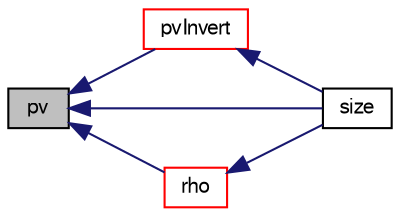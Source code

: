 digraph "pv"
{
  bgcolor="transparent";
  edge [fontname="FreeSans",fontsize="10",labelfontname="FreeSans",labelfontsize="10"];
  node [fontname="FreeSans",fontsize="10",shape=record];
  rankdir="LR";
  Node828 [label="pv",height=0.2,width=0.4,color="black", fillcolor="grey75", style="filled", fontcolor="black"];
  Node828 -> Node829 [dir="back",color="midnightblue",fontsize="10",style="solid",fontname="FreeSans"];
  Node829 [label="pvInvert",height=0.2,width=0.4,color="red",URL="$a29842.html#ae9f6f0c851eb093369848ac31ddd051f",tooltip="Invert the vapour pressure relationship to retrieve the boiling. "];
  Node829 -> Node830 [dir="back",color="midnightblue",fontsize="10",style="solid",fontname="FreeSans"];
  Node830 [label="size",height=0.2,width=0.4,color="black",URL="$a29842.html#a9facbf0a118d395c89884e45a5ca4e4b",tooltip="Return the number of liquids in the mixture. "];
  Node828 -> Node832 [dir="back",color="midnightblue",fontsize="10",style="solid",fontname="FreeSans"];
  Node832 [label="rho",height=0.2,width=0.4,color="red",URL="$a29842.html#ac55fc9c4f04e5f938072295886280f76",tooltip="Calculate the mixture density [kg/m^3]. "];
  Node832 -> Node830 [dir="back",color="midnightblue",fontsize="10",style="solid",fontname="FreeSans"];
  Node828 -> Node830 [dir="back",color="midnightblue",fontsize="10",style="solid",fontname="FreeSans"];
}
